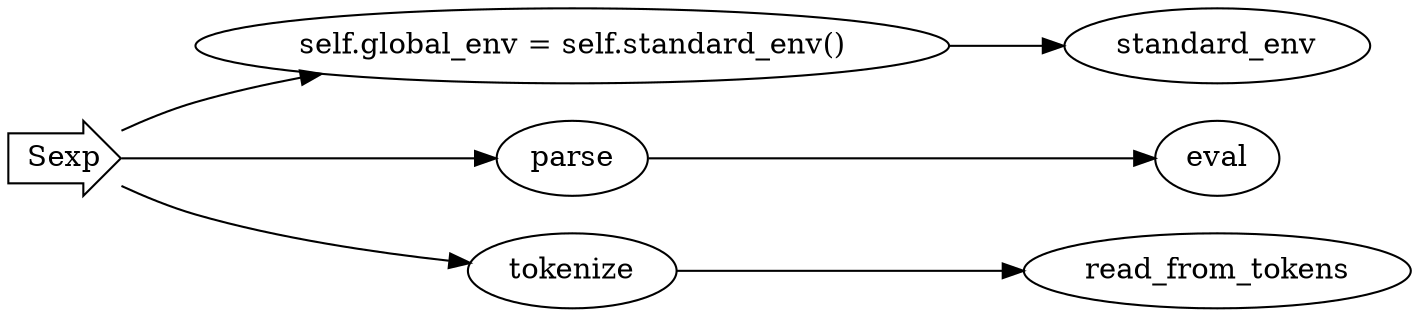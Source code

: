 digraph G {
 rankdir=LR;
 Sexp[shape=rarrow];
 n_0[label="self.global_env = self.standard_env()"];
 n_1[label="parse"];
 n_2[label="standard_env"];
 n_3[label="eval"];
 n_4[label="tokenize"];
 n_5[label="read_from_tokens"];
 Sexp -> n_0;
 Sexp -> n_1;
 n_0 -> n_2;
 n_1 -> n_3;
 Sexp -> n_4;
 n_4 -> n_5;
}